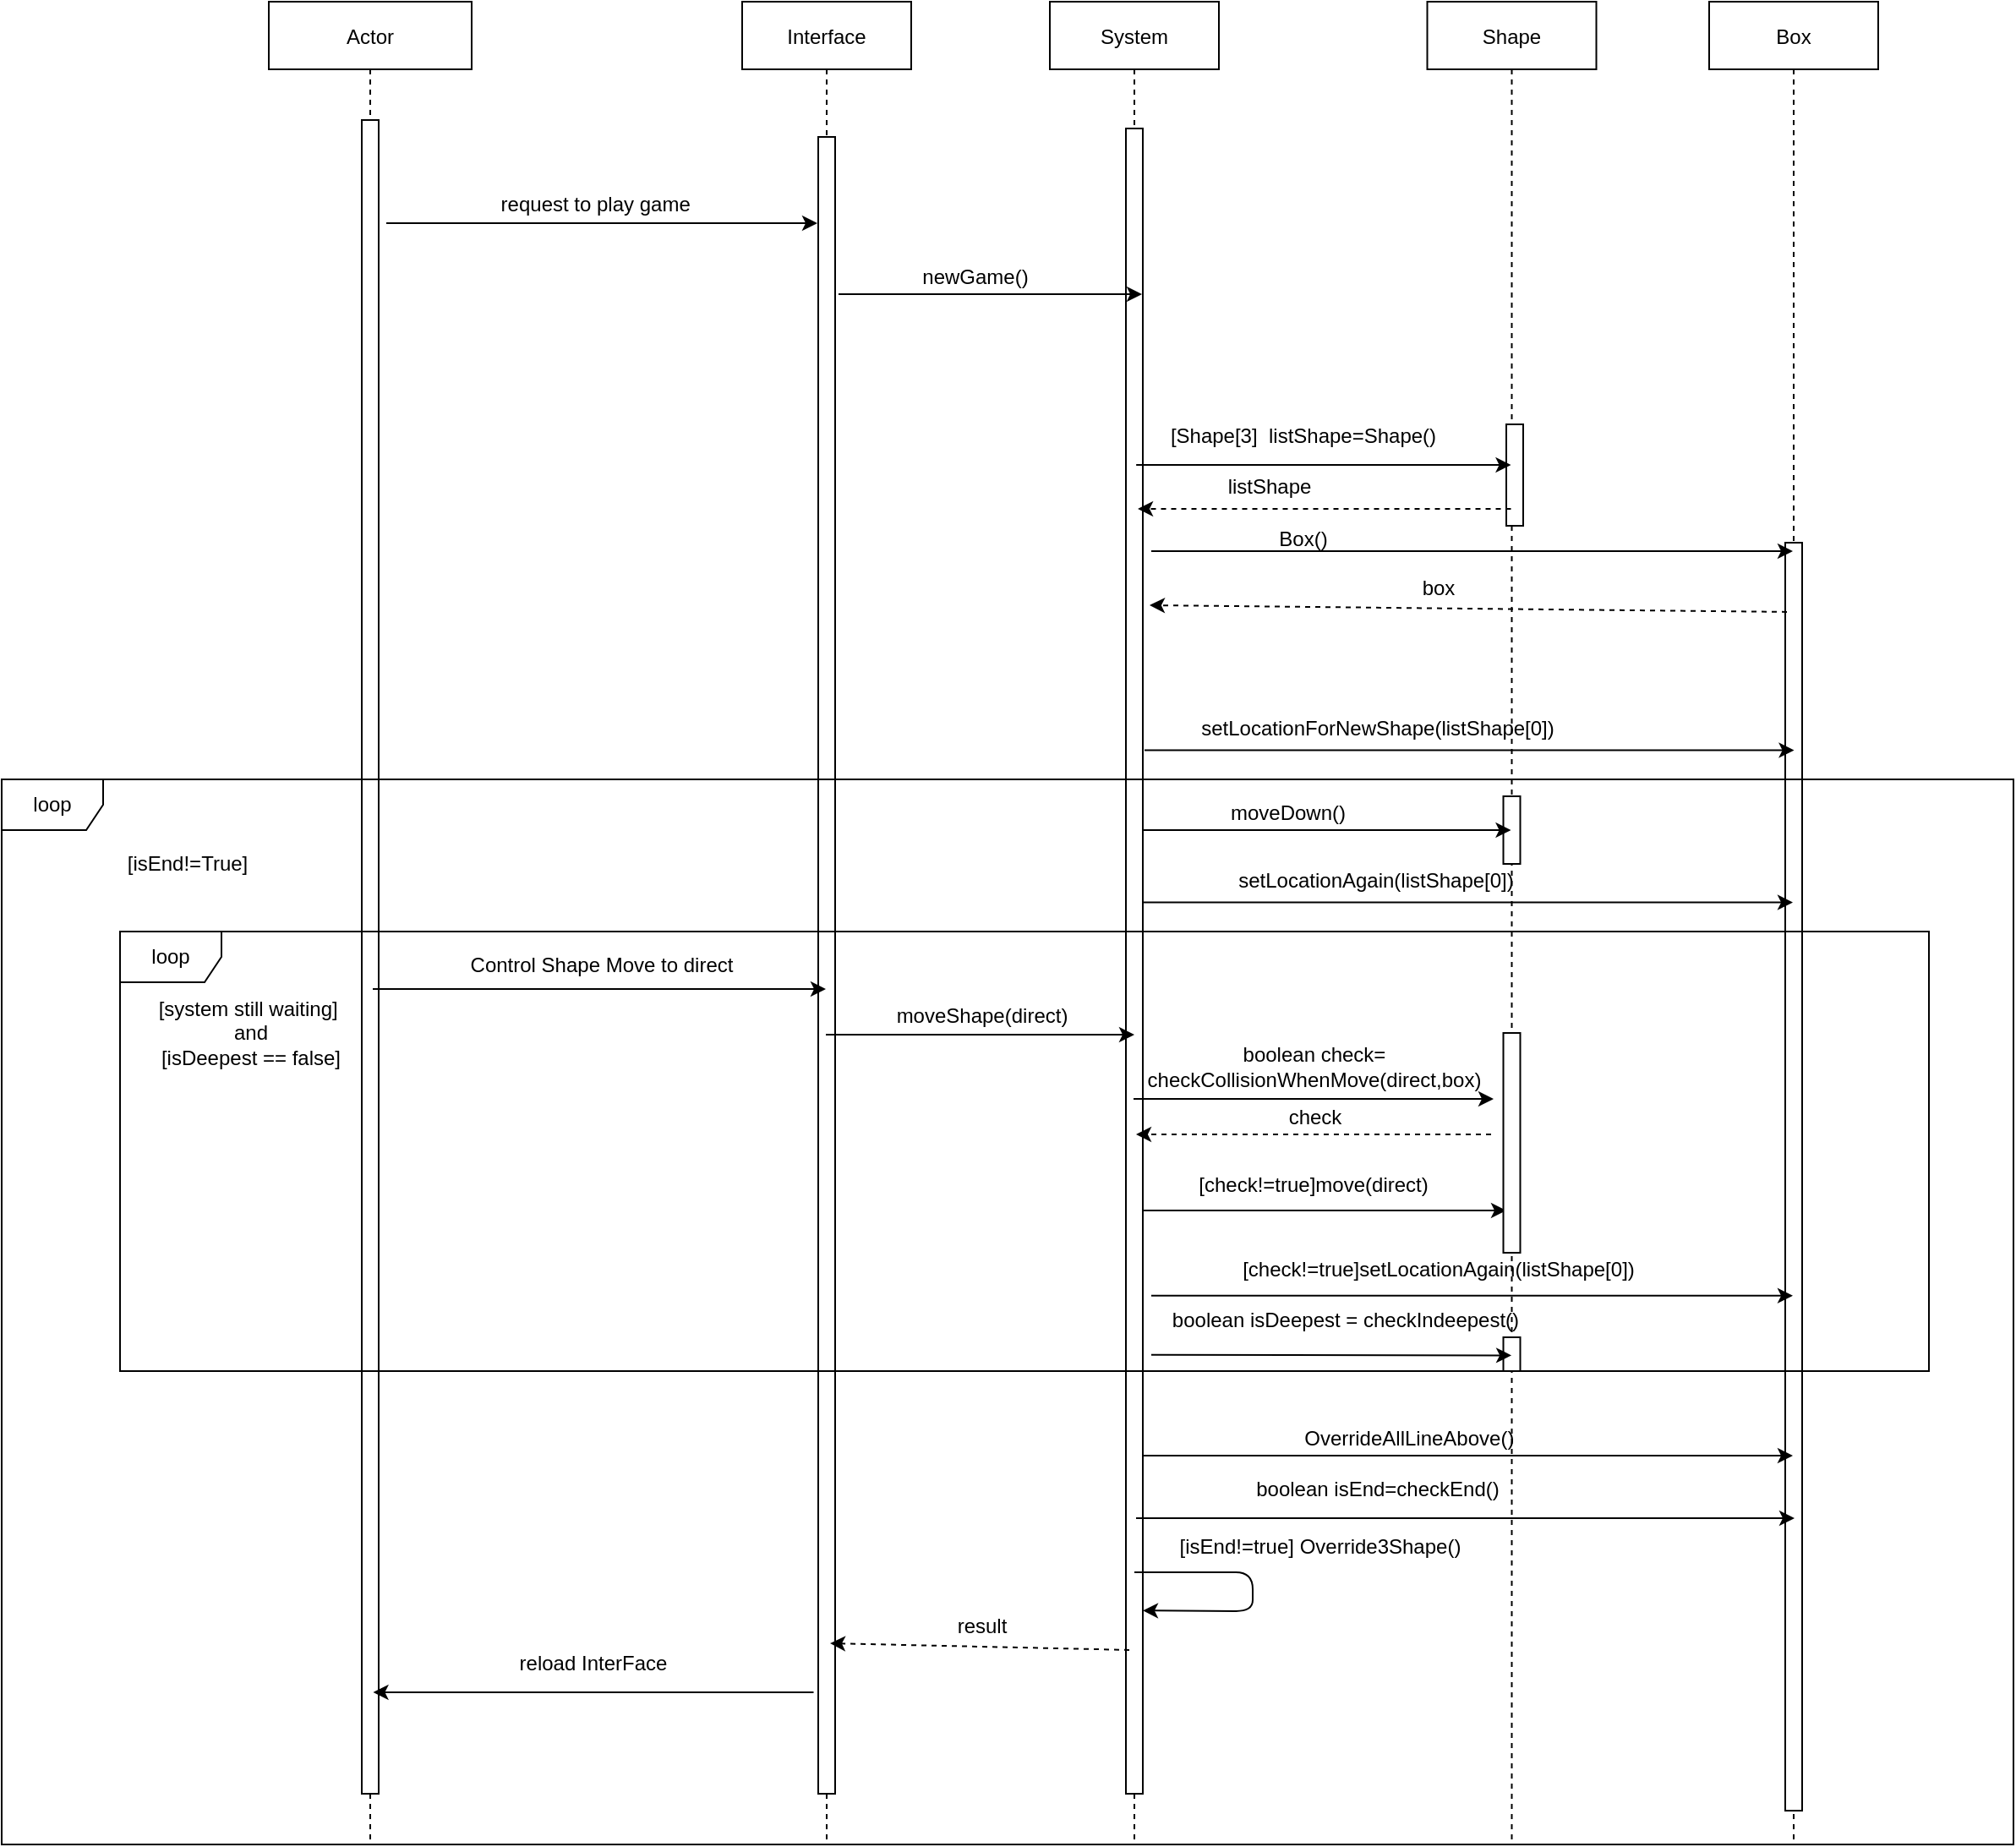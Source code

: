 <mxfile version="13.9.9" type="device"><diagram id="kgpKYQtTHZ0yAKxKKP6v" name="Page-1"><mxGraphModel dx="1936" dy="806" grid="1" gridSize="10" guides="1" tooltips="1" connect="1" arrows="1" fold="1" page="1" pageScale="1" pageWidth="850" pageHeight="1100" math="0" shadow="0"><root><mxCell id="0"/><mxCell id="1" parent="0"/><mxCell id="BrK41Kn-GxKCQ1pqQCp3-86" value="" style="endArrow=classic;html=1;entryX=0.175;entryY=0.789;entryDx=0;entryDy=0;entryPerimeter=0;" parent="1" edge="1"><mxGeometry width="50" height="50" relative="1" as="geometry"><mxPoint x="619.5" y="795.01" as="sourcePoint"/><mxPoint x="840" y="795.01" as="targetPoint"/></mxGeometry></mxCell><mxCell id="3nuBFxr9cyL0pnOWT2aG-1" value="Actor" style="shape=umlLifeline;perimeter=lifelinePerimeter;container=1;collapsible=0;recursiveResize=0;rounded=0;shadow=0;strokeWidth=1;" parent="1" vertex="1"><mxGeometry x="108" y="80" width="120" height="1090" as="geometry"/></mxCell><mxCell id="3nuBFxr9cyL0pnOWT2aG-2" value="" style="points=[];perimeter=orthogonalPerimeter;rounded=0;shadow=0;strokeWidth=1;" parent="3nuBFxr9cyL0pnOWT2aG-1" vertex="1"><mxGeometry x="55" y="70" width="10" height="990" as="geometry"/></mxCell><mxCell id="3nuBFxr9cyL0pnOWT2aG-5" value="Interface" style="shape=umlLifeline;perimeter=lifelinePerimeter;container=1;collapsible=0;recursiveResize=0;rounded=0;shadow=0;strokeWidth=1;" parent="1" vertex="1"><mxGeometry x="388" y="80" width="100" height="1090" as="geometry"/></mxCell><mxCell id="3nuBFxr9cyL0pnOWT2aG-6" value="" style="points=[];perimeter=orthogonalPerimeter;rounded=0;shadow=0;strokeWidth=1;" parent="3nuBFxr9cyL0pnOWT2aG-5" vertex="1"><mxGeometry x="45" y="80" width="10" height="980" as="geometry"/></mxCell><mxCell id="BrK41Kn-GxKCQ1pqQCp3-1" value="" style="endArrow=classic;html=1;" parent="1" edge="1"><mxGeometry width="50" height="50" relative="1" as="geometry"><mxPoint x="177.5" y="211" as="sourcePoint"/><mxPoint x="432.5" y="211" as="targetPoint"/></mxGeometry></mxCell><mxCell id="BrK41Kn-GxKCQ1pqQCp3-2" value="request to play game&amp;nbsp;" style="text;html=1;strokeColor=none;fillColor=none;align=center;verticalAlign=middle;whiteSpace=wrap;rounded=0;" parent="1" vertex="1"><mxGeometry x="242.5" y="190" width="120" height="20" as="geometry"/></mxCell><mxCell id="BrK41Kn-GxKCQ1pqQCp3-3" value="System" style="shape=umlLifeline;perimeter=lifelinePerimeter;container=1;collapsible=0;recursiveResize=0;rounded=0;shadow=0;strokeWidth=1;" parent="1" vertex="1"><mxGeometry x="570" y="80" width="100" height="1090" as="geometry"/></mxCell><mxCell id="BrK41Kn-GxKCQ1pqQCp3-4" value="" style="points=[];perimeter=orthogonalPerimeter;rounded=0;shadow=0;strokeWidth=1;" parent="BrK41Kn-GxKCQ1pqQCp3-3" vertex="1"><mxGeometry x="45" y="75" width="10" height="985" as="geometry"/></mxCell><mxCell id="BrK41Kn-GxKCQ1pqQCp3-5" value="Shape" style="shape=umlLifeline;perimeter=lifelinePerimeter;container=1;collapsible=0;recursiveResize=0;rounded=0;shadow=0;strokeWidth=1;" parent="1" vertex="1"><mxGeometry x="793.25" y="80" width="100" height="1090" as="geometry"/></mxCell><mxCell id="BrK41Kn-GxKCQ1pqQCp3-26" value="" style="points=[];perimeter=orthogonalPerimeter;rounded=0;shadow=0;strokeWidth=1;" parent="BrK41Kn-GxKCQ1pqQCp3-5" vertex="1"><mxGeometry x="46.75" y="250" width="10" height="60" as="geometry"/></mxCell><mxCell id="BrK41Kn-GxKCQ1pqQCp3-54" value="" style="points=[];perimeter=orthogonalPerimeter;rounded=0;shadow=0;strokeWidth=1;" parent="BrK41Kn-GxKCQ1pqQCp3-5" vertex="1"><mxGeometry x="45" y="470" width="10" height="40" as="geometry"/></mxCell><mxCell id="BrK41Kn-GxKCQ1pqQCp3-74" value="" style="points=[];perimeter=orthogonalPerimeter;rounded=0;shadow=0;strokeWidth=1;" parent="BrK41Kn-GxKCQ1pqQCp3-5" vertex="1"><mxGeometry x="45" y="610" width="10" height="130" as="geometry"/></mxCell><mxCell id="bArN0WTDYVTyDiQcxT7l-1" value="" style="points=[];perimeter=orthogonalPerimeter;rounded=0;shadow=0;strokeWidth=1;" vertex="1" parent="BrK41Kn-GxKCQ1pqQCp3-5"><mxGeometry x="45" y="790" width="10" height="20" as="geometry"/></mxCell><mxCell id="BrK41Kn-GxKCQ1pqQCp3-7" value="Box" style="shape=umlLifeline;perimeter=lifelinePerimeter;container=1;collapsible=0;recursiveResize=0;rounded=0;shadow=0;strokeWidth=1;" parent="1" vertex="1"><mxGeometry x="960" y="80" width="100" height="1090" as="geometry"/></mxCell><mxCell id="BrK41Kn-GxKCQ1pqQCp3-8" value="" style="points=[];perimeter=orthogonalPerimeter;rounded=0;shadow=0;strokeWidth=1;" parent="BrK41Kn-GxKCQ1pqQCp3-7" vertex="1"><mxGeometry x="45" y="320" width="10" height="750" as="geometry"/></mxCell><mxCell id="BrK41Kn-GxKCQ1pqQCp3-29" value="newGame()" style="text;html=1;strokeColor=none;fillColor=none;align=center;verticalAlign=middle;whiteSpace=wrap;rounded=0;" parent="1" vertex="1"><mxGeometry x="466" y="233" width="120" height="20" as="geometry"/></mxCell><mxCell id="BrK41Kn-GxKCQ1pqQCp3-31" value="" style="endArrow=classic;html=1;" parent="1" edge="1"><mxGeometry width="50" height="50" relative="1" as="geometry"><mxPoint x="445" y="253" as="sourcePoint"/><mxPoint x="624.5" y="253" as="targetPoint"/></mxGeometry></mxCell><mxCell id="BrK41Kn-GxKCQ1pqQCp3-34" value="[Shape[3]&amp;nbsp; listShape=Shape()" style="text;html=1;strokeColor=none;fillColor=none;align=center;verticalAlign=middle;whiteSpace=wrap;rounded=0;" parent="1" vertex="1"><mxGeometry x="620" y="327" width="200" height="20" as="geometry"/></mxCell><mxCell id="BrK41Kn-GxKCQ1pqQCp3-39" value="" style="endArrow=classic;html=1;" parent="1" edge="1"><mxGeometry width="50" height="50" relative="1" as="geometry"><mxPoint x="630" y="405" as="sourcePoint"/><mxPoint x="1009.5" y="405" as="targetPoint"/></mxGeometry></mxCell><mxCell id="BrK41Kn-GxKCQ1pqQCp3-40" value="" style="endArrow=classic;html=1;dashed=1;entryX=0.371;entryY=1.15;entryDx=0;entryDy=0;entryPerimeter=0;" parent="1" edge="1"><mxGeometry width="50" height="50" relative="1" as="geometry"><mxPoint x="842.75" y="380" as="sourcePoint"/><mxPoint x="622.04" y="380" as="targetPoint"/></mxGeometry></mxCell><mxCell id="BrK41Kn-GxKCQ1pqQCp3-44" value="Box()" style="text;html=1;strokeColor=none;fillColor=none;align=center;verticalAlign=middle;whiteSpace=wrap;rounded=0;" parent="1" vertex="1"><mxGeometry x="700" y="388" width="40" height="20" as="geometry"/></mxCell><mxCell id="BrK41Kn-GxKCQ1pqQCp3-48" value="" style="endArrow=classic;html=1;exitX=0.5;exitY=0.56;exitDx=0;exitDy=0;exitPerimeter=0;" parent="1" edge="1"><mxGeometry width="50" height="50" relative="1" as="geometry"><mxPoint x="626" y="522.8" as="sourcePoint"/><mxPoint x="1010.25" y="522.8" as="targetPoint"/></mxGeometry></mxCell><mxCell id="BrK41Kn-GxKCQ1pqQCp3-50" value="setLocationForNewShape(listShape[0])" style="text;html=1;strokeColor=none;fillColor=none;align=center;verticalAlign=middle;whiteSpace=wrap;rounded=0;" parent="1" vertex="1"><mxGeometry x="744" y="500" width="40" height="20" as="geometry"/></mxCell><mxCell id="BrK41Kn-GxKCQ1pqQCp3-33" value="" style="endArrow=classic;html=1;exitX=0.367;exitY=-0.15;exitDx=0;exitDy=0;exitPerimeter=0;" parent="1" edge="1"><mxGeometry width="50" height="50" relative="1" as="geometry"><mxPoint x="621.08" y="354" as="sourcePoint"/><mxPoint x="842.75" y="354" as="targetPoint"/></mxGeometry></mxCell><mxCell id="BrK41Kn-GxKCQ1pqQCp3-53" value="listShape" style="text;html=1;strokeColor=none;fillColor=none;align=center;verticalAlign=middle;whiteSpace=wrap;rounded=0;" parent="1" vertex="1"><mxGeometry x="680" y="357" width="40" height="20" as="geometry"/></mxCell><mxCell id="BrK41Kn-GxKCQ1pqQCp3-55" value="" style="endArrow=classic;html=1;" parent="1" target="BrK41Kn-GxKCQ1pqQCp3-5" edge="1"><mxGeometry width="50" height="50" relative="1" as="geometry"><mxPoint x="625.5" y="570" as="sourcePoint"/><mxPoint x="780.5" y="570" as="targetPoint"/></mxGeometry></mxCell><mxCell id="BrK41Kn-GxKCQ1pqQCp3-56" value="moveDown()" style="text;html=1;strokeColor=none;fillColor=none;align=center;verticalAlign=middle;whiteSpace=wrap;rounded=0;" parent="1" vertex="1"><mxGeometry x="690.5" y="550" width="40" height="20" as="geometry"/></mxCell><mxCell id="BrK41Kn-GxKCQ1pqQCp3-57" value="" style="endArrow=classic;html=1;exitX=0.5;exitY=0.56;exitDx=0;exitDy=0;exitPerimeter=0;" parent="1" target="BrK41Kn-GxKCQ1pqQCp3-7" edge="1"><mxGeometry width="50" height="50" relative="1" as="geometry"><mxPoint x="625.25" y="612.8" as="sourcePoint"/><mxPoint x="940" y="613" as="targetPoint"/></mxGeometry></mxCell><mxCell id="BrK41Kn-GxKCQ1pqQCp3-58" value="setLocationAgain(listShape[0])" style="text;html=1;strokeColor=none;fillColor=none;align=center;verticalAlign=middle;whiteSpace=wrap;rounded=0;" parent="1" vertex="1"><mxGeometry x="743.25" y="590" width="40" height="20" as="geometry"/></mxCell><mxCell id="BrK41Kn-GxKCQ1pqQCp3-59" value="[system still waiting]&amp;nbsp;&lt;br&gt;and&lt;br&gt;[isDeepest == false]" style="text;html=1;strokeColor=none;fillColor=none;align=center;verticalAlign=middle;whiteSpace=wrap;rounded=0;" parent="1" vertex="1"><mxGeometry x="40" y="680" width="115" height="20" as="geometry"/></mxCell><mxCell id="BrK41Kn-GxKCQ1pqQCp3-60" value="" style="endArrow=classic;html=1;" parent="1" edge="1"><mxGeometry width="50" height="50" relative="1" as="geometry"><mxPoint x="169.5" y="664" as="sourcePoint"/><mxPoint x="437.5" y="664" as="targetPoint"/></mxGeometry></mxCell><mxCell id="BrK41Kn-GxKCQ1pqQCp3-64" value="Control Shape Move to direct" style="text;html=1;strokeColor=none;fillColor=none;align=center;verticalAlign=middle;whiteSpace=wrap;rounded=0;" parent="1" vertex="1"><mxGeometry x="210" y="640" width="190" height="20" as="geometry"/></mxCell><mxCell id="BrK41Kn-GxKCQ1pqQCp3-65" value="" style="endArrow=classic;html=1;" parent="1" edge="1"><mxGeometry width="50" height="50" relative="1" as="geometry"><mxPoint x="437.5" y="691" as="sourcePoint"/><mxPoint x="620" y="691" as="targetPoint"/></mxGeometry></mxCell><mxCell id="BrK41Kn-GxKCQ1pqQCp3-67" value="moveShape(direct)" style="text;html=1;strokeColor=none;fillColor=none;align=center;verticalAlign=middle;whiteSpace=wrap;rounded=0;" parent="1" vertex="1"><mxGeometry x="510" y="670" width="40" height="20" as="geometry"/></mxCell><mxCell id="BrK41Kn-GxKCQ1pqQCp3-70" value="[check!=true]move(direct)" style="text;html=1;strokeColor=none;fillColor=none;align=center;verticalAlign=middle;whiteSpace=wrap;rounded=0;" parent="1" vertex="1"><mxGeometry x="706" y="770" width="40" height="20" as="geometry"/></mxCell><mxCell id="BrK41Kn-GxKCQ1pqQCp3-71" value="" style="endArrow=classic;html=1;exitX=0.9;exitY=0.839;exitDx=0;exitDy=0;exitPerimeter=0;" parent="1" edge="1"><mxGeometry width="50" height="50" relative="1" as="geometry"><mxPoint x="630" y="845.415" as="sourcePoint"/><mxPoint x="1009.5" y="845.415" as="targetPoint"/></mxGeometry></mxCell><mxCell id="BrK41Kn-GxKCQ1pqQCp3-72" value="[check!=true]setLocationAgain(listShape[0])" style="text;html=1;strokeColor=none;fillColor=none;align=center;verticalAlign=middle;whiteSpace=wrap;rounded=0;" parent="1" vertex="1"><mxGeometry x="780" y="820" width="40" height="20" as="geometry"/></mxCell><mxCell id="BrK41Kn-GxKCQ1pqQCp3-75" value="" style="endArrow=classic;html=1;" parent="1" edge="1"><mxGeometry width="50" height="50" relative="1" as="geometry"><mxPoint x="619.5" y="729" as="sourcePoint"/><mxPoint x="832.5" y="729.0" as="targetPoint"/></mxGeometry></mxCell><mxCell id="BrK41Kn-GxKCQ1pqQCp3-77" value="boolean check= &lt;br&gt;checkCollisionWhenMove(direct,box)" style="text;html=1;strokeColor=none;fillColor=none;align=center;verticalAlign=middle;whiteSpace=wrap;rounded=0;" parent="1" vertex="1"><mxGeometry x="552.5" y="700" width="347" height="20" as="geometry"/></mxCell><mxCell id="BrK41Kn-GxKCQ1pqQCp3-78" value="" style="endArrow=classic;html=1;dashed=1;entryX=0.371;entryY=1.15;entryDx=0;entryDy=0;entryPerimeter=0;exitX=0.1;exitY=0.076;exitDx=0;exitDy=0;exitPerimeter=0;" parent="1" edge="1"><mxGeometry width="50" height="50" relative="1" as="geometry"><mxPoint x="1006" y="440.96" as="sourcePoint"/><mxPoint x="629" y="437" as="targetPoint"/></mxGeometry></mxCell><mxCell id="BrK41Kn-GxKCQ1pqQCp3-80" value="box" style="text;html=1;strokeColor=none;fillColor=none;align=center;verticalAlign=middle;whiteSpace=wrap;rounded=0;" parent="1" vertex="1"><mxGeometry x="780" y="417" width="40" height="20" as="geometry"/></mxCell><mxCell id="BrK41Kn-GxKCQ1pqQCp3-81" value="" style="endArrow=classic;html=1;dashed=1;entryX=0.371;entryY=1.15;entryDx=0;entryDy=0;entryPerimeter=0;" parent="1" edge="1"><mxGeometry width="50" height="50" relative="1" as="geometry"><mxPoint x="831" y="750" as="sourcePoint"/><mxPoint x="621" y="750" as="targetPoint"/></mxGeometry></mxCell><mxCell id="BrK41Kn-GxKCQ1pqQCp3-83" value="check" style="text;html=1;strokeColor=none;fillColor=none;align=center;verticalAlign=middle;whiteSpace=wrap;rounded=0;" parent="1" vertex="1"><mxGeometry x="707" y="730" width="40" height="20" as="geometry"/></mxCell><mxCell id="BrK41Kn-GxKCQ1pqQCp3-91" value="" style="endArrow=classic;html=1;exitX=1.2;exitY=0.936;exitDx=0;exitDy=0;exitPerimeter=0;" parent="1" edge="1"><mxGeometry width="50" height="50" relative="1" as="geometry"><mxPoint x="625" y="940" as="sourcePoint"/><mxPoint x="1009.5" y="940" as="targetPoint"/></mxGeometry></mxCell><mxCell id="BrK41Kn-GxKCQ1pqQCp3-93" value="&amp;nbsp;OverrideAllLineAbove()" style="text;html=1;strokeColor=none;fillColor=none;align=center;verticalAlign=middle;whiteSpace=wrap;rounded=0;" parent="1" vertex="1"><mxGeometry x="680.5" y="920" width="199.5" height="20" as="geometry"/></mxCell><mxCell id="BrK41Kn-GxKCQ1pqQCp3-94" value="" style="endArrow=classic;html=1;" parent="1" edge="1"><mxGeometry width="50" height="50" relative="1" as="geometry"><mxPoint x="621" y="977" as="sourcePoint"/><mxPoint x="1010.5" y="977" as="targetPoint"/></mxGeometry></mxCell><mxCell id="BrK41Kn-GxKCQ1pqQCp3-96" value="boolean isEnd=checkEnd()" style="text;html=1;strokeColor=none;fillColor=none;align=center;verticalAlign=middle;whiteSpace=wrap;rounded=0;" parent="1" vertex="1"><mxGeometry x="664.25" y="950" width="200" height="20" as="geometry"/></mxCell><mxCell id="BrK41Kn-GxKCQ1pqQCp3-97" value="" style="endArrow=classic;html=1;dashed=1;exitX=0.1;exitY=0.076;exitDx=0;exitDy=0;exitPerimeter=0;" parent="1" edge="1"><mxGeometry width="50" height="50" relative="1" as="geometry"><mxPoint x="617" y="1054.96" as="sourcePoint"/><mxPoint x="440" y="1051" as="targetPoint"/></mxGeometry></mxCell><mxCell id="BrK41Kn-GxKCQ1pqQCp3-100" value="" style="endArrow=classic;html=1;" parent="1" edge="1"><mxGeometry width="50" height="50" relative="1" as="geometry"><mxPoint x="430.25" y="1080" as="sourcePoint"/><mxPoint x="169.75" y="1080" as="targetPoint"/></mxGeometry></mxCell><mxCell id="BrK41Kn-GxKCQ1pqQCp3-102" value="reload InterFace" style="text;html=1;strokeColor=none;fillColor=none;align=center;verticalAlign=middle;whiteSpace=wrap;rounded=0;" parent="1" vertex="1"><mxGeometry x="235" y="1053" width="130" height="20" as="geometry"/></mxCell><mxCell id="BrK41Kn-GxKCQ1pqQCp3-103" value="result" style="text;html=1;strokeColor=none;fillColor=none;align=center;verticalAlign=middle;whiteSpace=wrap;rounded=0;" parent="1" vertex="1"><mxGeometry x="510" y="1031" width="40" height="20" as="geometry"/></mxCell><mxCell id="BrK41Kn-GxKCQ1pqQCp3-104" value="loop" style="shape=umlFrame;whiteSpace=wrap;html=1;movable=1;resizable=1;rotatable=1;deletable=1;editable=1;connectable=1;" parent="1" vertex="1"><mxGeometry x="-50" y="540" width="1190" height="630" as="geometry"/></mxCell><mxCell id="BrK41Kn-GxKCQ1pqQCp3-106" value="[isEnd!=True]" style="text;html=1;strokeColor=none;fillColor=none;align=center;verticalAlign=middle;whiteSpace=wrap;rounded=0;" parent="1" vertex="1"><mxGeometry x="40" y="580" width="40" height="20" as="geometry"/></mxCell><mxCell id="BrK41Kn-GxKCQ1pqQCp3-107" value="" style="endArrow=classic;html=1;exitX=0.9;exitY=0.839;exitDx=0;exitDy=0;exitPerimeter=0;entryX=0.498;entryY=0.73;entryDx=0;entryDy=0;entryPerimeter=0;" parent="1" edge="1"><mxGeometry width="50" height="50" relative="1" as="geometry"><mxPoint x="630" y="880.415" as="sourcePoint"/><mxPoint x="843.05" y="880.7" as="targetPoint"/></mxGeometry></mxCell><mxCell id="BrK41Kn-GxKCQ1pqQCp3-108" value="boolean isDeepest = checkIndeepest()" style="text;html=1;strokeColor=none;fillColor=none;align=center;verticalAlign=middle;whiteSpace=wrap;rounded=0;" parent="1" vertex="1"><mxGeometry x="580" y="850" width="330" height="20" as="geometry"/></mxCell><mxCell id="BrK41Kn-GxKCQ1pqQCp3-110" value="loop" style="shape=umlFrame;whiteSpace=wrap;html=1;" parent="1" vertex="1"><mxGeometry x="20" y="630" width="1070" height="260" as="geometry"/></mxCell><mxCell id="Hv5dhpNoWZtAkFtNjPqI-1" value="" style="endArrow=classic;html=1;entryX=1;entryY=0.89;entryDx=0;entryDy=0;entryPerimeter=0;" parent="1" edge="1" target="BrK41Kn-GxKCQ1pqQCp3-4"><mxGeometry width="50" height="50" relative="1" as="geometry"><mxPoint x="620" y="1009" as="sourcePoint"/><mxPoint x="1009.5" y="1009" as="targetPoint"/><Array as="points"><mxPoint x="690" y="1009"/><mxPoint x="690" y="1032"/></Array></mxGeometry></mxCell><mxCell id="Hv5dhpNoWZtAkFtNjPqI-2" value="[isEnd!=true] Override3Shape()" style="text;html=1;strokeColor=none;fillColor=none;align=center;verticalAlign=middle;whiteSpace=wrap;rounded=0;" parent="1" vertex="1"><mxGeometry x="630" y="984" width="200" height="20" as="geometry"/></mxCell></root></mxGraphModel></diagram></mxfile>